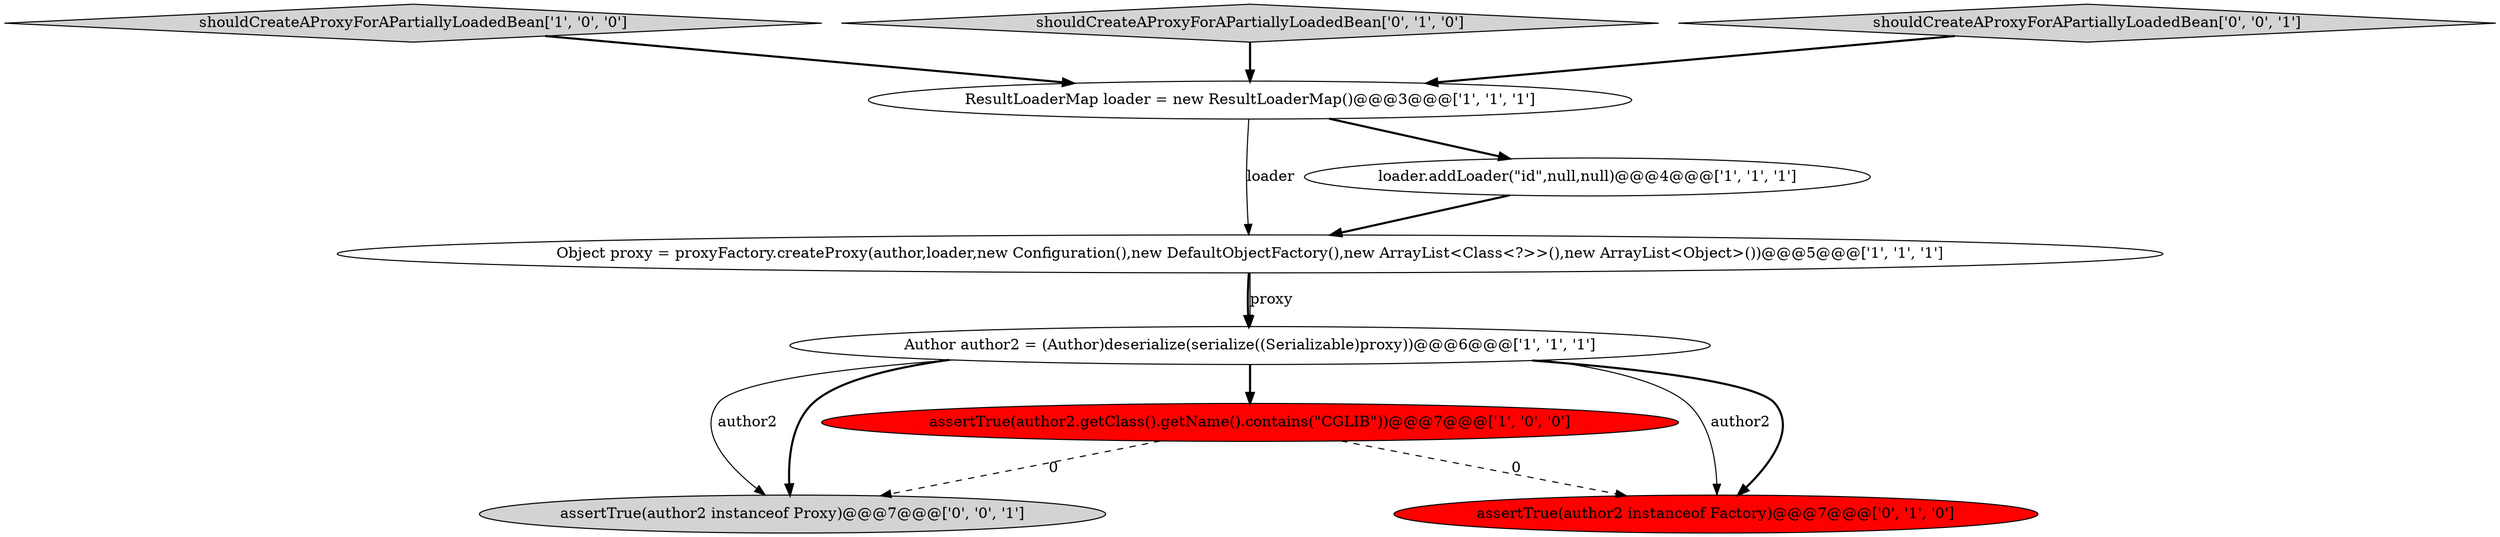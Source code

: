 digraph {
4 [style = filled, label = "Object proxy = proxyFactory.createProxy(author,loader,new Configuration(),new DefaultObjectFactory(),new ArrayList<Class<?>>(),new ArrayList<Object>())@@@5@@@['1', '1', '1']", fillcolor = white, shape = ellipse image = "AAA0AAABBB1BBB"];
8 [style = filled, label = "assertTrue(author2 instanceof Proxy)@@@7@@@['0', '0', '1']", fillcolor = lightgray, shape = ellipse image = "AAA0AAABBB3BBB"];
3 [style = filled, label = "shouldCreateAProxyForAPartiallyLoadedBean['1', '0', '0']", fillcolor = lightgray, shape = diamond image = "AAA0AAABBB1BBB"];
7 [style = filled, label = "shouldCreateAProxyForAPartiallyLoadedBean['0', '1', '0']", fillcolor = lightgray, shape = diamond image = "AAA0AAABBB2BBB"];
9 [style = filled, label = "shouldCreateAProxyForAPartiallyLoadedBean['0', '0', '1']", fillcolor = lightgray, shape = diamond image = "AAA0AAABBB3BBB"];
5 [style = filled, label = "assertTrue(author2.getClass().getName().contains(\"CGLIB\"))@@@7@@@['1', '0', '0']", fillcolor = red, shape = ellipse image = "AAA1AAABBB1BBB"];
1 [style = filled, label = "ResultLoaderMap loader = new ResultLoaderMap()@@@3@@@['1', '1', '1']", fillcolor = white, shape = ellipse image = "AAA0AAABBB1BBB"];
0 [style = filled, label = "loader.addLoader(\"id\",null,null)@@@4@@@['1', '1', '1']", fillcolor = white, shape = ellipse image = "AAA0AAABBB1BBB"];
2 [style = filled, label = "Author author2 = (Author)deserialize(serialize((Serializable)proxy))@@@6@@@['1', '1', '1']", fillcolor = white, shape = ellipse image = "AAA0AAABBB1BBB"];
6 [style = filled, label = "assertTrue(author2 instanceof Factory)@@@7@@@['0', '1', '0']", fillcolor = red, shape = ellipse image = "AAA1AAABBB2BBB"];
5->8 [style = dashed, label="0"];
1->4 [style = solid, label="loader"];
2->6 [style = solid, label="author2"];
7->1 [style = bold, label=""];
1->0 [style = bold, label=""];
4->2 [style = bold, label=""];
5->6 [style = dashed, label="0"];
9->1 [style = bold, label=""];
3->1 [style = bold, label=""];
2->8 [style = solid, label="author2"];
0->4 [style = bold, label=""];
2->6 [style = bold, label=""];
2->8 [style = bold, label=""];
2->5 [style = bold, label=""];
4->2 [style = solid, label="proxy"];
}
